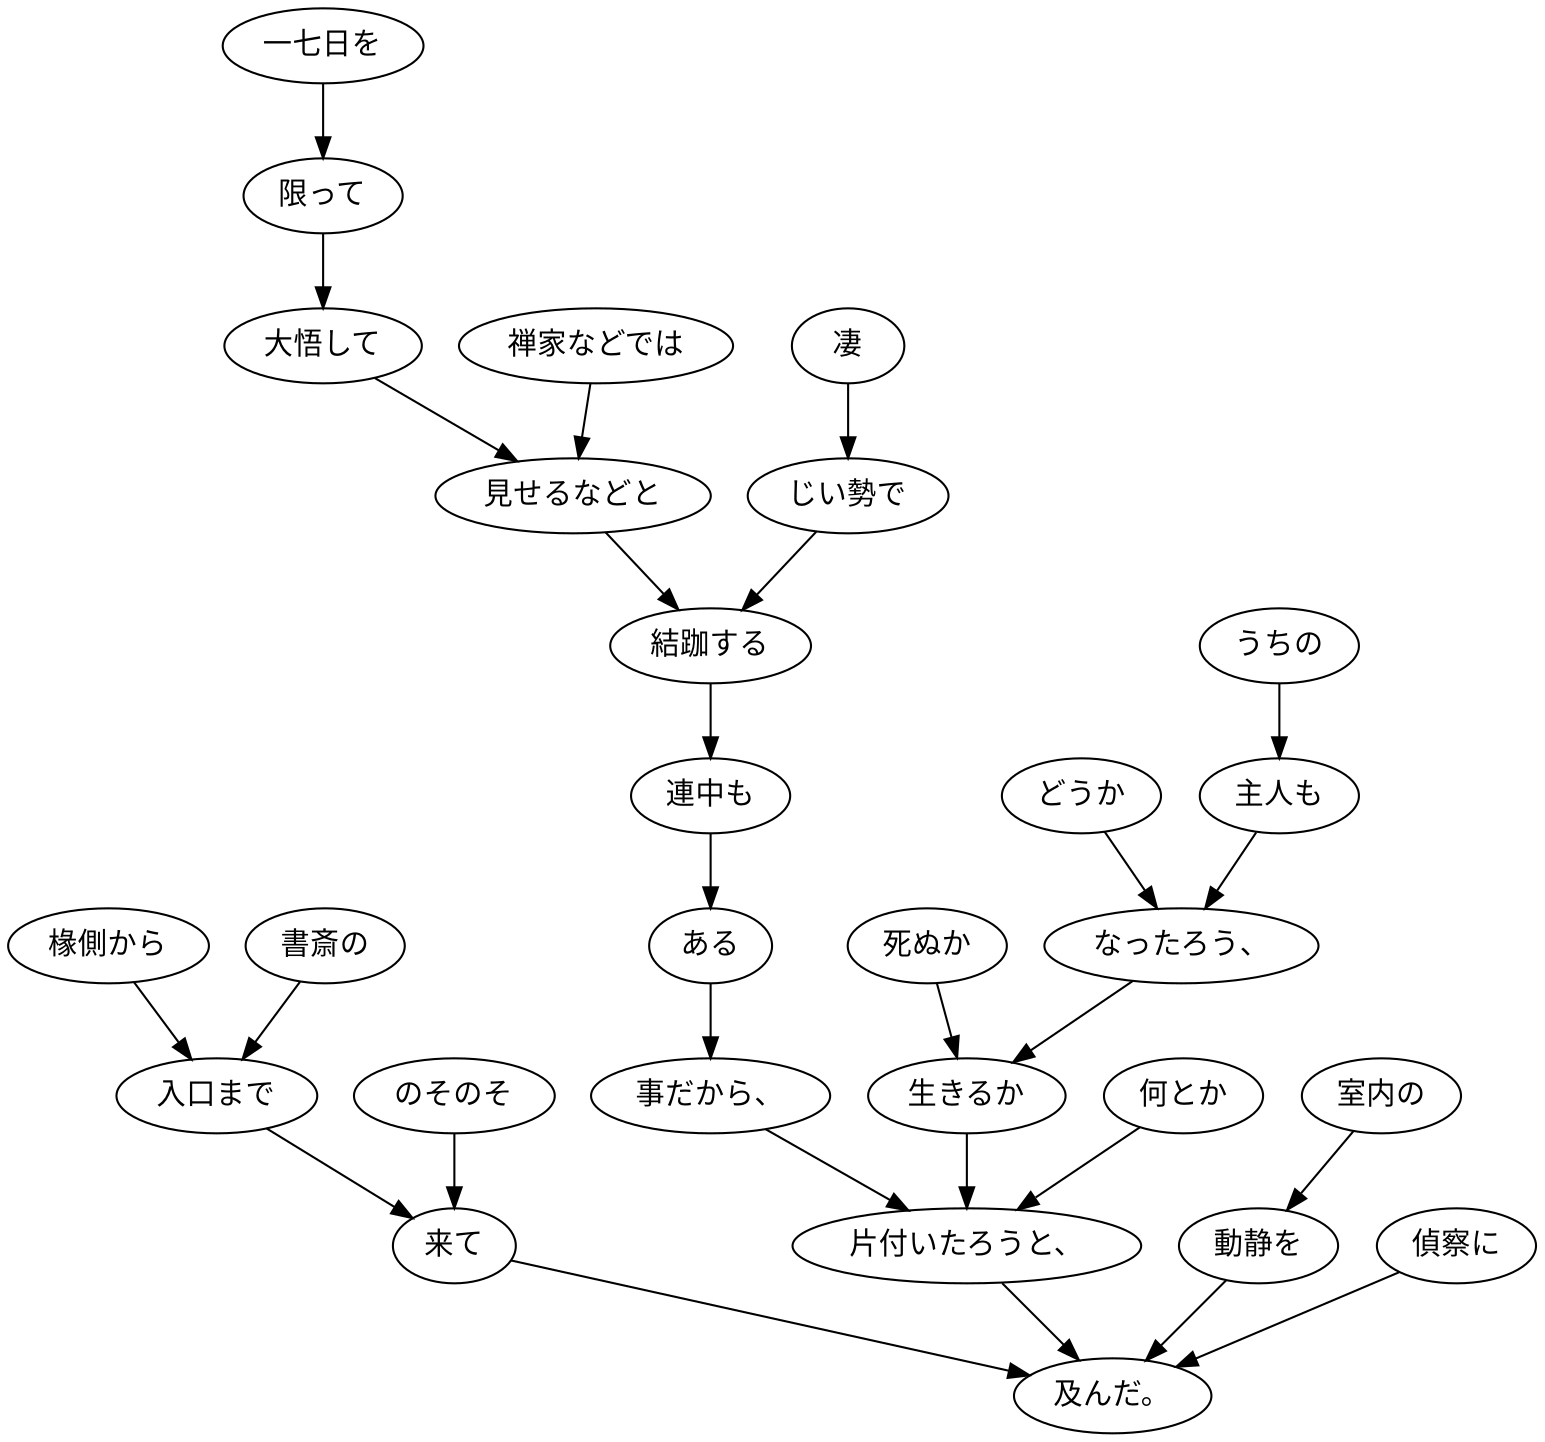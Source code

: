 digraph graph5604 {
	node0 [label="禅家などでは"];
	node1 [label="一七日を"];
	node2 [label="限って"];
	node3 [label="大悟して"];
	node4 [label="見せるなどと"];
	node5 [label="凄"];
	node6 [label="じい勢で"];
	node7 [label="結跏する"];
	node8 [label="連中も"];
	node9 [label="ある"];
	node10 [label="事だから、"];
	node11 [label="うちの"];
	node12 [label="主人も"];
	node13 [label="どうか"];
	node14 [label="なったろう、"];
	node15 [label="死ぬか"];
	node16 [label="生きるか"];
	node17 [label="何とか"];
	node18 [label="片付いたろうと、"];
	node19 [label="のそのそ"];
	node20 [label="椽側から"];
	node21 [label="書斎の"];
	node22 [label="入口まで"];
	node23 [label="来て"];
	node24 [label="室内の"];
	node25 [label="動静を"];
	node26 [label="偵察に"];
	node27 [label="及んだ。"];
	node0 -> node4;
	node1 -> node2;
	node2 -> node3;
	node3 -> node4;
	node4 -> node7;
	node5 -> node6;
	node6 -> node7;
	node7 -> node8;
	node8 -> node9;
	node9 -> node10;
	node10 -> node18;
	node11 -> node12;
	node12 -> node14;
	node13 -> node14;
	node14 -> node16;
	node15 -> node16;
	node16 -> node18;
	node17 -> node18;
	node18 -> node27;
	node19 -> node23;
	node20 -> node22;
	node21 -> node22;
	node22 -> node23;
	node23 -> node27;
	node24 -> node25;
	node25 -> node27;
	node26 -> node27;
}
